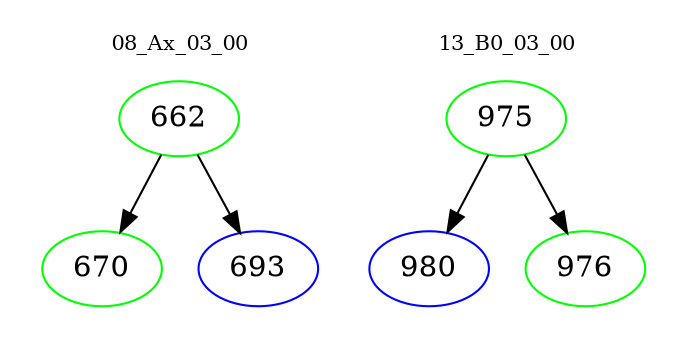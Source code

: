digraph{
subgraph cluster_0 {
color = white
label = "08_Ax_03_00";
fontsize=10;
T0_662 [label="662", color="green"]
T0_662 -> T0_670 [color="black"]
T0_670 [label="670", color="green"]
T0_662 -> T0_693 [color="black"]
T0_693 [label="693", color="blue"]
}
subgraph cluster_1 {
color = white
label = "13_B0_03_00";
fontsize=10;
T1_975 [label="975", color="green"]
T1_975 -> T1_980 [color="black"]
T1_980 [label="980", color="blue"]
T1_975 -> T1_976 [color="black"]
T1_976 [label="976", color="green"]
}
}
